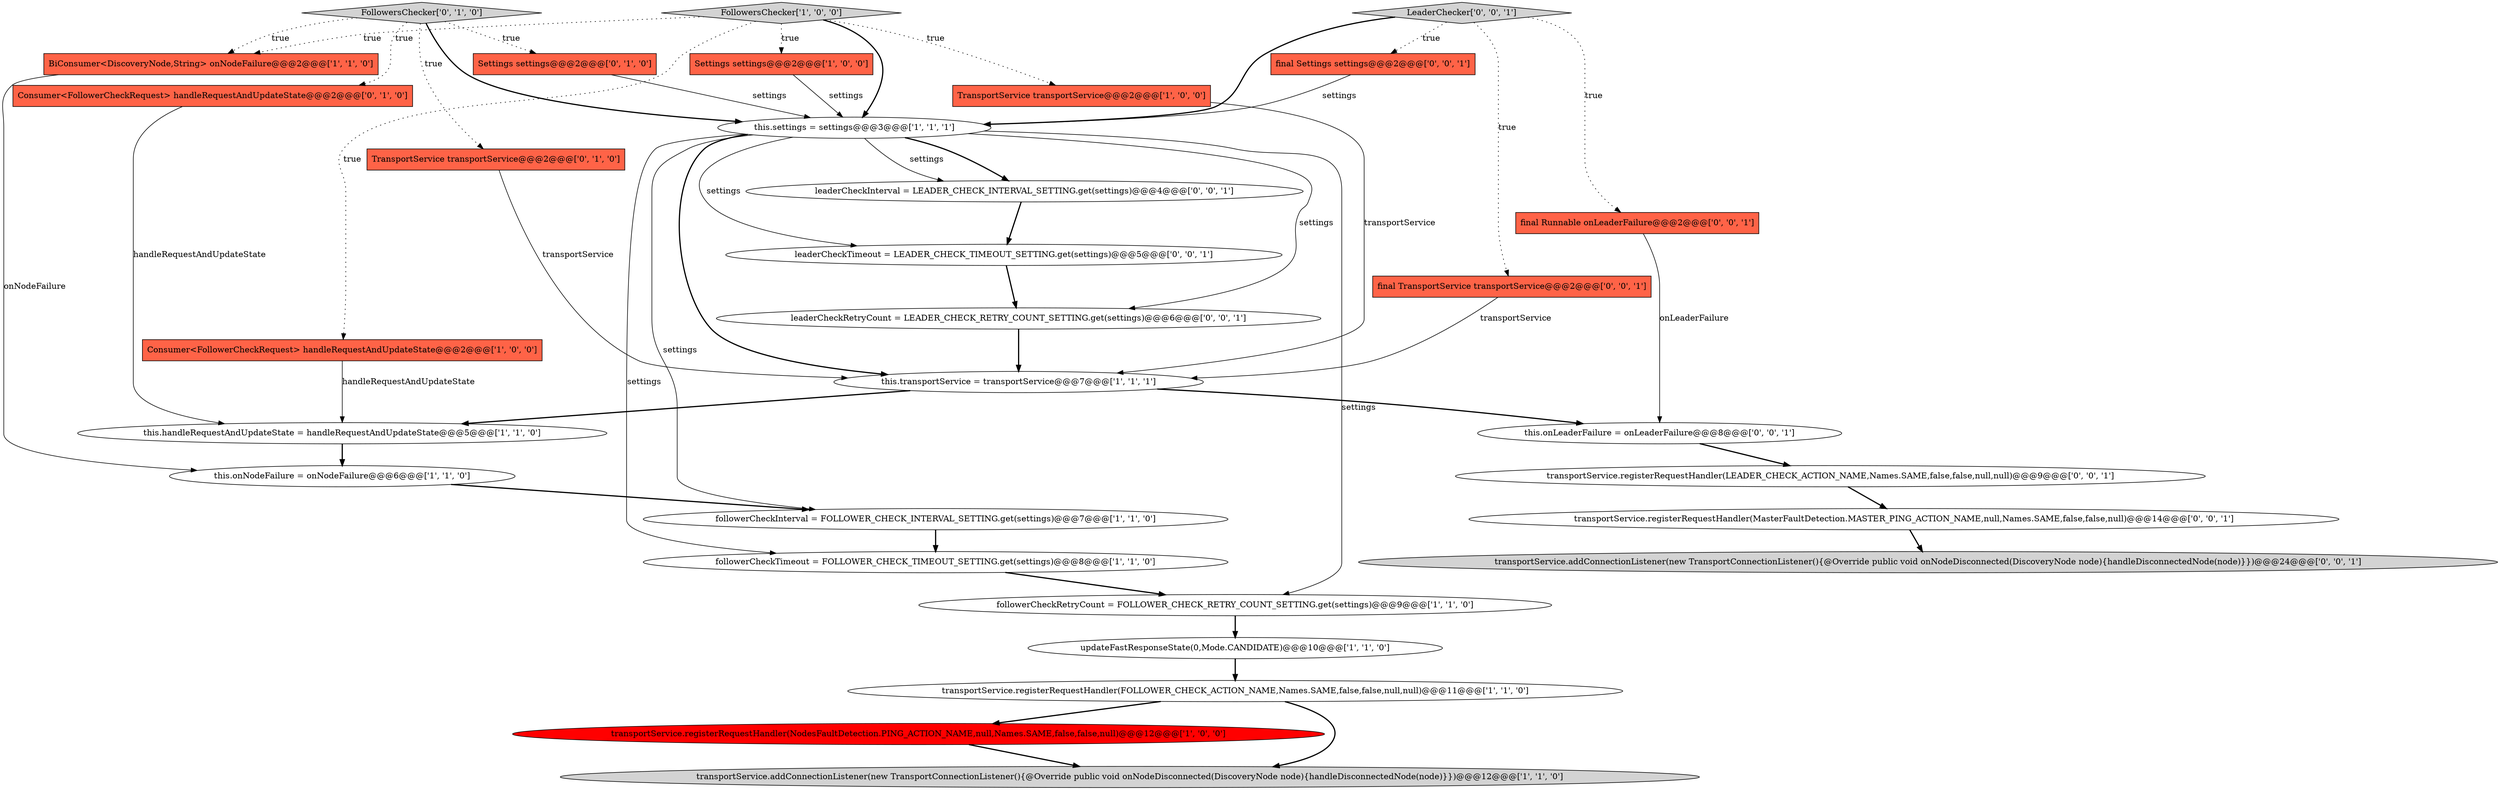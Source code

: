 digraph {
16 [style = filled, label = "Settings settings@@@2@@@['0', '1', '0']", fillcolor = tomato, shape = box image = "AAA0AAABBB2BBB"];
27 [style = filled, label = "transportService.registerRequestHandler(MasterFaultDetection.MASTER_PING_ACTION_NAME,null,Names.SAME,false,false,null)@@@14@@@['0', '0', '1']", fillcolor = white, shape = ellipse image = "AAA0AAABBB3BBB"];
11 [style = filled, label = "followerCheckTimeout = FOLLOWER_CHECK_TIMEOUT_SETTING.get(settings)@@@8@@@['1', '1', '0']", fillcolor = white, shape = ellipse image = "AAA0AAABBB1BBB"];
9 [style = filled, label = "followerCheckInterval = FOLLOWER_CHECK_INTERVAL_SETTING.get(settings)@@@7@@@['1', '1', '0']", fillcolor = white, shape = ellipse image = "AAA0AAABBB1BBB"];
29 [style = filled, label = "transportService.addConnectionListener(new TransportConnectionListener(){@Override public void onNodeDisconnected(DiscoveryNode node){handleDisconnectedNode(node)}})@@@24@@@['0', '0', '1']", fillcolor = lightgray, shape = ellipse image = "AAA0AAABBB3BBB"];
28 [style = filled, label = "transportService.registerRequestHandler(LEADER_CHECK_ACTION_NAME,Names.SAME,false,false,null,null)@@@9@@@['0', '0', '1']", fillcolor = white, shape = ellipse image = "AAA0AAABBB3BBB"];
6 [style = filled, label = "FollowersChecker['1', '0', '0']", fillcolor = lightgray, shape = diamond image = "AAA0AAABBB1BBB"];
21 [style = filled, label = "LeaderChecker['0', '0', '1']", fillcolor = lightgray, shape = diamond image = "AAA0AAABBB3BBB"];
1 [style = filled, label = "followerCheckRetryCount = FOLLOWER_CHECK_RETRY_COUNT_SETTING.get(settings)@@@9@@@['1', '1', '0']", fillcolor = white, shape = ellipse image = "AAA0AAABBB1BBB"];
8 [style = filled, label = "this.settings = settings@@@3@@@['1', '1', '1']", fillcolor = white, shape = ellipse image = "AAA0AAABBB1BBB"];
10 [style = filled, label = "this.handleRequestAndUpdateState = handleRequestAndUpdateState@@@5@@@['1', '1', '0']", fillcolor = white, shape = ellipse image = "AAA0AAABBB1BBB"];
12 [style = filled, label = "Settings settings@@@2@@@['1', '0', '0']", fillcolor = tomato, shape = box image = "AAA0AAABBB1BBB"];
15 [style = filled, label = "this.onNodeFailure = onNodeFailure@@@6@@@['1', '1', '0']", fillcolor = white, shape = ellipse image = "AAA0AAABBB1BBB"];
14 [style = filled, label = "transportService.addConnectionListener(new TransportConnectionListener(){@Override public void onNodeDisconnected(DiscoveryNode node){handleDisconnectedNode(node)}})@@@12@@@['1', '1', '0']", fillcolor = lightgray, shape = ellipse image = "AAA0AAABBB1BBB"];
19 [style = filled, label = "TransportService transportService@@@2@@@['0', '1', '0']", fillcolor = tomato, shape = box image = "AAA0AAABBB2BBB"];
23 [style = filled, label = "leaderCheckTimeout = LEADER_CHECK_TIMEOUT_SETTING.get(settings)@@@5@@@['0', '0', '1']", fillcolor = white, shape = ellipse image = "AAA0AAABBB3BBB"];
30 [style = filled, label = "final Runnable onLeaderFailure@@@2@@@['0', '0', '1']", fillcolor = tomato, shape = box image = "AAA0AAABBB3BBB"];
17 [style = filled, label = "FollowersChecker['0', '1', '0']", fillcolor = lightgray, shape = diamond image = "AAA0AAABBB2BBB"];
4 [style = filled, label = "TransportService transportService@@@2@@@['1', '0', '0']", fillcolor = tomato, shape = box image = "AAA0AAABBB1BBB"];
18 [style = filled, label = "Consumer<FollowerCheckRequest> handleRequestAndUpdateState@@@2@@@['0', '1', '0']", fillcolor = tomato, shape = box image = "AAA0AAABBB2BBB"];
25 [style = filled, label = "final Settings settings@@@2@@@['0', '0', '1']", fillcolor = tomato, shape = box image = "AAA0AAABBB3BBB"];
24 [style = filled, label = "leaderCheckRetryCount = LEADER_CHECK_RETRY_COUNT_SETTING.get(settings)@@@6@@@['0', '0', '1']", fillcolor = white, shape = ellipse image = "AAA0AAABBB3BBB"];
0 [style = filled, label = "updateFastResponseState(0,Mode.CANDIDATE)@@@10@@@['1', '1', '0']", fillcolor = white, shape = ellipse image = "AAA0AAABBB1BBB"];
7 [style = filled, label = "transportService.registerRequestHandler(NodesFaultDetection.PING_ACTION_NAME,null,Names.SAME,false,false,null)@@@12@@@['1', '0', '0']", fillcolor = red, shape = ellipse image = "AAA1AAABBB1BBB"];
2 [style = filled, label = "transportService.registerRequestHandler(FOLLOWER_CHECK_ACTION_NAME,Names.SAME,false,false,null,null)@@@11@@@['1', '1', '0']", fillcolor = white, shape = ellipse image = "AAA0AAABBB1BBB"];
26 [style = filled, label = "final TransportService transportService@@@2@@@['0', '0', '1']", fillcolor = tomato, shape = box image = "AAA0AAABBB3BBB"];
20 [style = filled, label = "this.onLeaderFailure = onLeaderFailure@@@8@@@['0', '0', '1']", fillcolor = white, shape = ellipse image = "AAA0AAABBB3BBB"];
3 [style = filled, label = "Consumer<FollowerCheckRequest> handleRequestAndUpdateState@@@2@@@['1', '0', '0']", fillcolor = tomato, shape = box image = "AAA0AAABBB1BBB"];
5 [style = filled, label = "this.transportService = transportService@@@7@@@['1', '1', '1']", fillcolor = white, shape = ellipse image = "AAA0AAABBB1BBB"];
13 [style = filled, label = "BiConsumer<DiscoveryNode,String> onNodeFailure@@@2@@@['1', '1', '0']", fillcolor = tomato, shape = box image = "AAA0AAABBB1BBB"];
22 [style = filled, label = "leaderCheckInterval = LEADER_CHECK_INTERVAL_SETTING.get(settings)@@@4@@@['0', '0', '1']", fillcolor = white, shape = ellipse image = "AAA0AAABBB3BBB"];
4->5 [style = solid, label="transportService"];
17->8 [style = bold, label=""];
30->20 [style = solid, label="onLeaderFailure"];
5->10 [style = bold, label=""];
10->15 [style = bold, label=""];
9->11 [style = bold, label=""];
17->18 [style = dotted, label="true"];
12->8 [style = solid, label="settings"];
5->20 [style = bold, label=""];
8->24 [style = solid, label="settings"];
16->8 [style = solid, label="settings"];
8->22 [style = solid, label="settings"];
11->1 [style = bold, label=""];
6->13 [style = dotted, label="true"];
0->2 [style = bold, label=""];
20->28 [style = bold, label=""];
21->8 [style = bold, label=""];
3->10 [style = solid, label="handleRequestAndUpdateState"];
1->0 [style = bold, label=""];
22->23 [style = bold, label=""];
24->5 [style = bold, label=""];
18->10 [style = solid, label="handleRequestAndUpdateState"];
8->1 [style = solid, label="settings"];
8->23 [style = solid, label="settings"];
7->14 [style = bold, label=""];
8->22 [style = bold, label=""];
17->16 [style = dotted, label="true"];
21->25 [style = dotted, label="true"];
19->5 [style = solid, label="transportService"];
23->24 [style = bold, label=""];
26->5 [style = solid, label="transportService"];
8->9 [style = solid, label="settings"];
8->5 [style = bold, label=""];
6->4 [style = dotted, label="true"];
21->26 [style = dotted, label="true"];
15->9 [style = bold, label=""];
21->30 [style = dotted, label="true"];
2->14 [style = bold, label=""];
8->11 [style = solid, label="settings"];
6->8 [style = bold, label=""];
17->19 [style = dotted, label="true"];
6->12 [style = dotted, label="true"];
28->27 [style = bold, label=""];
2->7 [style = bold, label=""];
27->29 [style = bold, label=""];
6->3 [style = dotted, label="true"];
17->13 [style = dotted, label="true"];
25->8 [style = solid, label="settings"];
13->15 [style = solid, label="onNodeFailure"];
}
